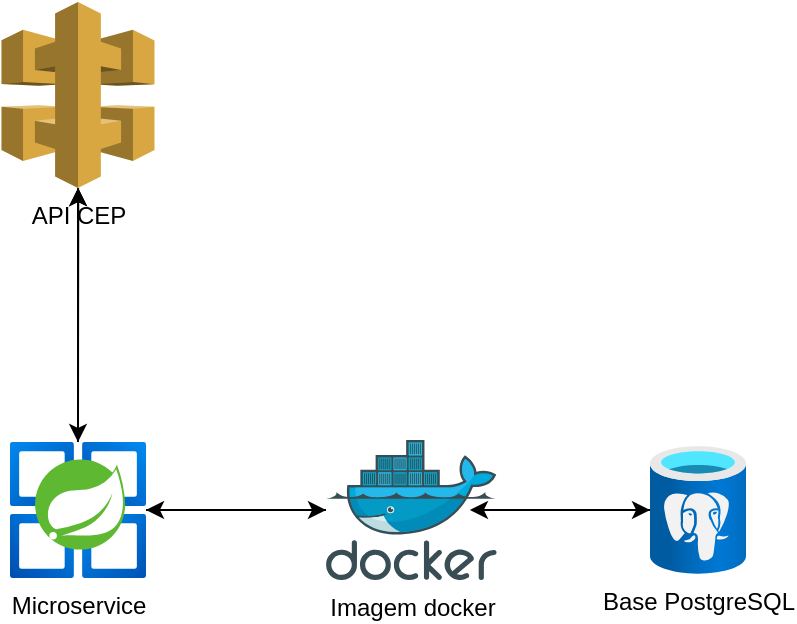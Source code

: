 <mxfile version="24.8.1">
  <diagram name="Página-1" id="Y1NktliEbhfeJ1NCcNYc">
    <mxGraphModel dx="1358" dy="732" grid="1" gridSize="10" guides="1" tooltips="1" connect="1" arrows="1" fold="1" page="1" pageScale="1" pageWidth="827" pageHeight="1169" math="0" shadow="0">
      <root>
        <mxCell id="0" />
        <mxCell id="1" parent="0" />
        <mxCell id="oqpaJSngCtaZw-BHucWj-13" style="edgeStyle=orthogonalEdgeStyle;rounded=0;orthogonalLoop=1;jettySize=auto;html=1;" edge="1" parent="1" source="oqpaJSngCtaZw-BHucWj-1" target="oqpaJSngCtaZw-BHucWj-2">
          <mxGeometry relative="1" as="geometry" />
        </mxCell>
        <mxCell id="oqpaJSngCtaZw-BHucWj-1" value="API CEP" style="outlineConnect=0;dashed=0;verticalLabelPosition=bottom;verticalAlign=top;align=center;html=1;shape=mxgraph.aws3.api_gateway;fillColor=#D9A741;gradientColor=none;" vertex="1" parent="1">
          <mxGeometry x="165.75" y="410" width="76.5" height="93" as="geometry" />
        </mxCell>
        <mxCell id="oqpaJSngCtaZw-BHucWj-5" value="" style="edgeStyle=orthogonalEdgeStyle;rounded=0;orthogonalLoop=1;jettySize=auto;html=1;" edge="1" parent="1" source="oqpaJSngCtaZw-BHucWj-2" target="oqpaJSngCtaZw-BHucWj-3">
          <mxGeometry relative="1" as="geometry" />
        </mxCell>
        <mxCell id="oqpaJSngCtaZw-BHucWj-11" value="" style="edgeStyle=orthogonalEdgeStyle;rounded=0;orthogonalLoop=1;jettySize=auto;html=1;" edge="1" parent="1" source="oqpaJSngCtaZw-BHucWj-2" target="oqpaJSngCtaZw-BHucWj-1">
          <mxGeometry relative="1" as="geometry" />
        </mxCell>
        <mxCell id="oqpaJSngCtaZw-BHucWj-12" style="edgeStyle=orthogonalEdgeStyle;rounded=0;orthogonalLoop=1;jettySize=auto;html=1;" edge="1" parent="1" source="oqpaJSngCtaZw-BHucWj-2" target="oqpaJSngCtaZw-BHucWj-1">
          <mxGeometry relative="1" as="geometry" />
        </mxCell>
        <mxCell id="oqpaJSngCtaZw-BHucWj-2" value="Microservice" style="image;aspect=fixed;html=1;points=[];align=center;fontSize=12;image=img/lib/azure2/compute/Azure_Spring_Cloud.svg;" vertex="1" parent="1">
          <mxGeometry x="170" y="630" width="68" height="68" as="geometry" />
        </mxCell>
        <mxCell id="oqpaJSngCtaZw-BHucWj-6" value="" style="edgeStyle=orthogonalEdgeStyle;rounded=0;orthogonalLoop=1;jettySize=auto;html=1;" edge="1" parent="1" source="oqpaJSngCtaZw-BHucWj-3" target="oqpaJSngCtaZw-BHucWj-4">
          <mxGeometry relative="1" as="geometry" />
        </mxCell>
        <mxCell id="oqpaJSngCtaZw-BHucWj-10" style="edgeStyle=orthogonalEdgeStyle;rounded=0;orthogonalLoop=1;jettySize=auto;html=1;" edge="1" parent="1" source="oqpaJSngCtaZw-BHucWj-3" target="oqpaJSngCtaZw-BHucWj-2">
          <mxGeometry relative="1" as="geometry" />
        </mxCell>
        <mxCell id="oqpaJSngCtaZw-BHucWj-3" value="Imagem docker" style="image;sketch=0;aspect=fixed;html=1;points=[];align=center;fontSize=12;image=img/lib/mscae/Docker.svg;" vertex="1" parent="1">
          <mxGeometry x="328" y="629" width="85.36" height="70" as="geometry" />
        </mxCell>
        <mxCell id="oqpaJSngCtaZw-BHucWj-4" value="Base PostgreSQL" style="image;aspect=fixed;html=1;points=[];align=center;fontSize=12;image=img/lib/azure2/databases/Azure_Database_PostgreSQL_Server.svg;" vertex="1" parent="1">
          <mxGeometry x="490" y="632" width="48" height="64" as="geometry" />
        </mxCell>
        <mxCell id="oqpaJSngCtaZw-BHucWj-9" style="edgeStyle=orthogonalEdgeStyle;rounded=0;orthogonalLoop=1;jettySize=auto;html=1;entryX=0.843;entryY=0.5;entryDx=0;entryDy=0;entryPerimeter=0;" edge="1" parent="1" source="oqpaJSngCtaZw-BHucWj-4" target="oqpaJSngCtaZw-BHucWj-3">
          <mxGeometry relative="1" as="geometry" />
        </mxCell>
      </root>
    </mxGraphModel>
  </diagram>
</mxfile>
